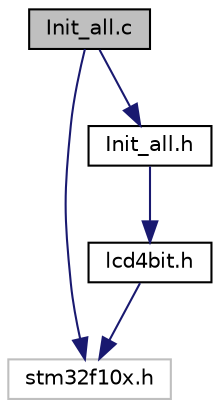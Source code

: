 digraph "Init_all.c"
{
  edge [fontname="Helvetica",fontsize="10",labelfontname="Helvetica",labelfontsize="10"];
  node [fontname="Helvetica",fontsize="10",shape=record];
  Node0 [label="Init_all.c",height=0.2,width=0.4,color="black", fillcolor="grey75", style="filled", fontcolor="black"];
  Node0 -> Node1 [color="midnightblue",fontsize="10",style="solid",fontname="Helvetica"];
  Node1 [label="stm32f10x.h",height=0.2,width=0.4,color="grey75", fillcolor="white", style="filled"];
  Node0 -> Node2 [color="midnightblue",fontsize="10",style="solid",fontname="Helvetica"];
  Node2 [label="Init_all.h",height=0.2,width=0.4,color="black", fillcolor="white", style="filled",URL="$_init__all_8h.html"];
  Node2 -> Node3 [color="midnightblue",fontsize="10",style="solid",fontname="Helvetica"];
  Node3 [label="lcd4bit.h",height=0.2,width=0.4,color="black", fillcolor="white", style="filled",URL="$lcd4bit_8h.html"];
  Node3 -> Node1 [color="midnightblue",fontsize="10",style="solid",fontname="Helvetica"];
}
